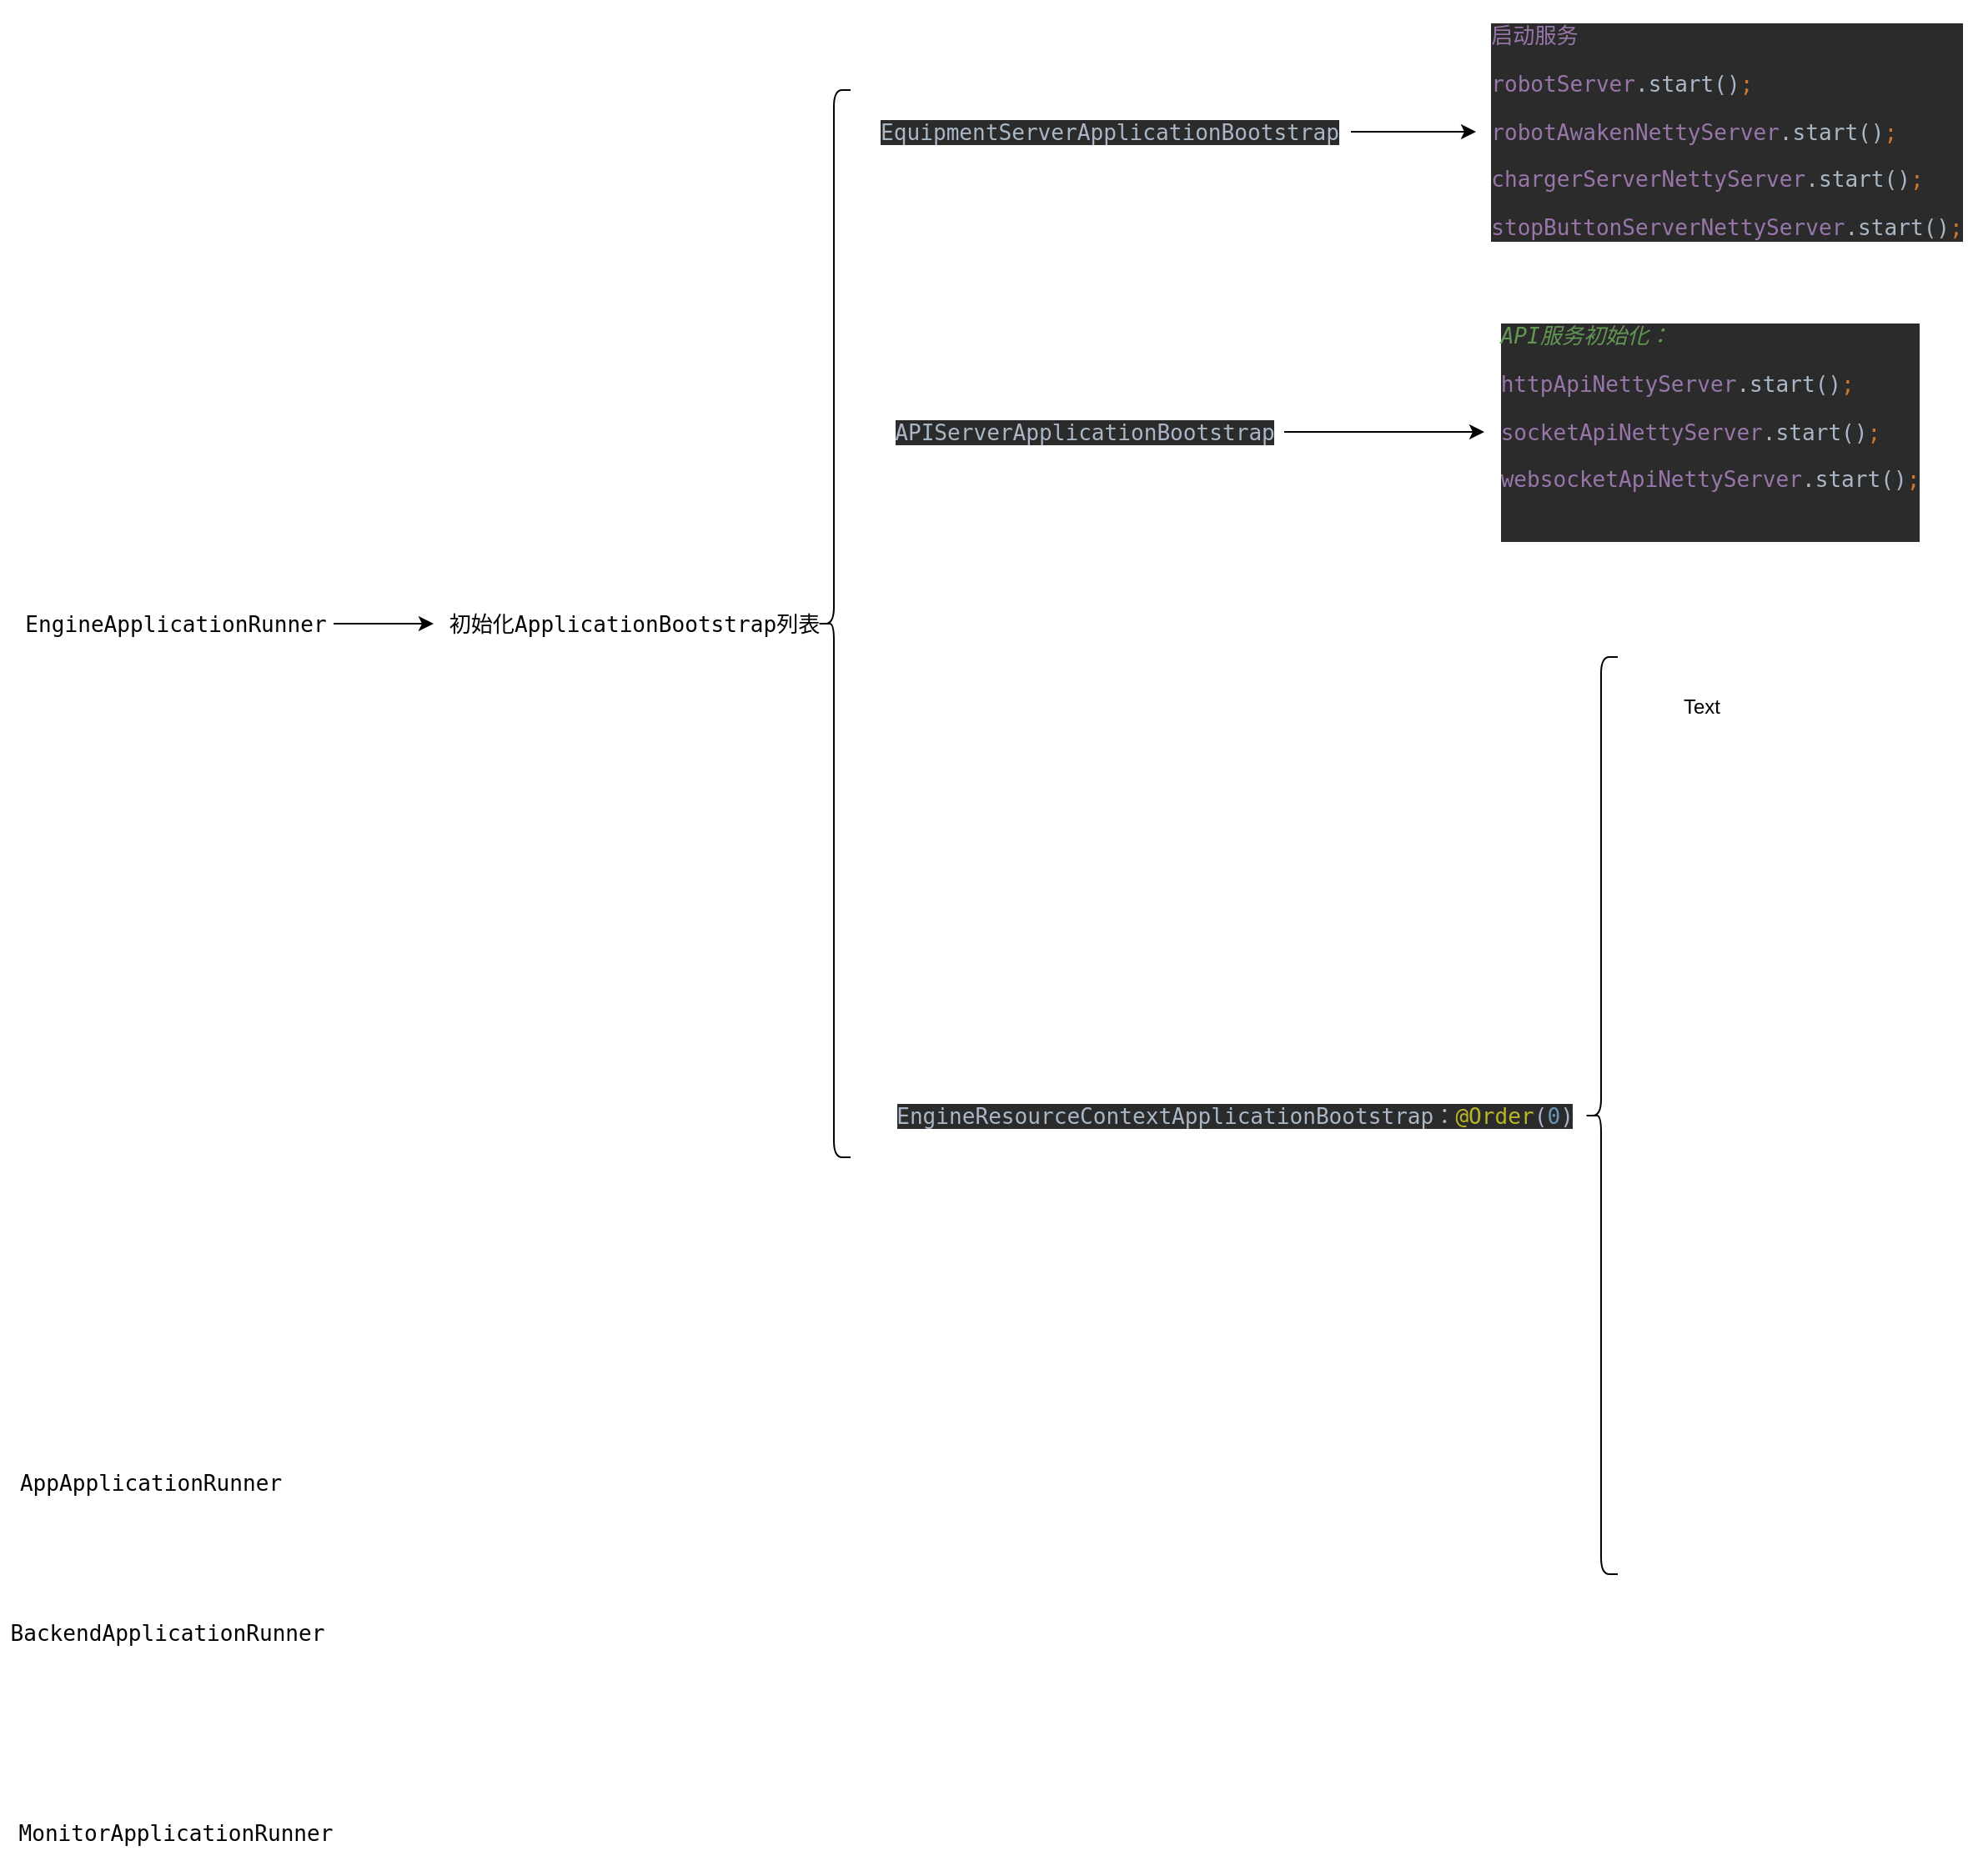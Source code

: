 <mxfile version="18.0.2" type="github">
  <diagram id="OLMWlwrW4MGCZe-kZoSg" name="Page-1">
    <mxGraphModel dx="944" dy="1789" grid="1" gridSize="10" guides="1" tooltips="1" connect="1" arrows="1" fold="1" page="1" pageScale="1" pageWidth="827" pageHeight="1169" math="0" shadow="0">
      <root>
        <mxCell id="0" />
        <mxCell id="1" parent="0" />
        <mxCell id="CVgzSgo_RLQxOmuJQFXY-9" value="" style="edgeStyle=orthogonalEdgeStyle;rounded=0;orthogonalLoop=1;jettySize=auto;html=1;fontColor=#000000;" parent="1" source="CVgzSgo_RLQxOmuJQFXY-4" target="CVgzSgo_RLQxOmuJQFXY-8" edge="1">
          <mxGeometry relative="1" as="geometry" />
        </mxCell>
        <mxCell id="CVgzSgo_RLQxOmuJQFXY-4" value="&lt;pre style=&quot;text-align: start; font-family: &amp;quot;JetBrains Mono&amp;quot;, monospace; font-size: 9.8pt;&quot;&gt;&lt;span style=&quot;background-color: rgb(255, 255, 255);&quot;&gt;EngineApplicationRunner&lt;/span&gt;&lt;/pre&gt;" style="text;html=1;align=center;verticalAlign=middle;resizable=0;points=[];autosize=1;strokeColor=none;fillColor=none;" parent="1" vertex="1">
          <mxGeometry x="110" y="185" width="190" height="50" as="geometry" />
        </mxCell>
        <mxCell id="CVgzSgo_RLQxOmuJQFXY-5" value="&lt;pre style=&quot;text-align: start; font-family: &amp;quot;JetBrains Mono&amp;quot;, monospace; font-size: 9.8pt;&quot;&gt;&lt;pre style=&quot;font-family: &amp;quot;JetBrains Mono&amp;quot;, monospace; font-size: 9.8pt;&quot;&gt;&lt;span style=&quot;background-color: rgb(255, 255, 255);&quot;&gt;AppApplicationRunner&lt;/span&gt;&lt;/pre&gt;&lt;/pre&gt;" style="text;html=1;align=center;verticalAlign=middle;resizable=0;points=[];autosize=1;strokeColor=none;fillColor=none;" parent="1" vertex="1">
          <mxGeometry x="105" y="700" width="170" height="50" as="geometry" />
        </mxCell>
        <mxCell id="CVgzSgo_RLQxOmuJQFXY-6" value="&lt;pre style=&quot;text-align: start; font-family: &amp;quot;JetBrains Mono&amp;quot;, monospace; font-size: 9.8pt;&quot;&gt;BackendApplicationRunner&lt;br&gt;&lt;/pre&gt;" style="text;html=1;align=center;verticalAlign=middle;resizable=0;points=[];autosize=1;strokeColor=none;fillColor=none;" parent="1" vertex="1">
          <mxGeometry x="100" y="790" width="200" height="50" as="geometry" />
        </mxCell>
        <mxCell id="CVgzSgo_RLQxOmuJQFXY-7" value="&lt;pre style=&quot;text-align: start; font-family: &amp;quot;JetBrains Mono&amp;quot;, monospace; font-size: 9.8pt;&quot;&gt;MonitorApplicationRunner&lt;br&gt;&lt;/pre&gt;" style="text;html=1;align=center;verticalAlign=middle;resizable=0;points=[];autosize=1;strokeColor=none;fillColor=none;" parent="1" vertex="1">
          <mxGeometry x="105" y="910" width="200" height="50" as="geometry" />
        </mxCell>
        <mxCell id="CVgzSgo_RLQxOmuJQFXY-8" value="&lt;pre style=&quot;text-align: start; font-family: &amp;quot;JetBrains Mono&amp;quot;, monospace; font-size: 9.8pt;&quot;&gt;&lt;pre style=&quot;font-family: &amp;quot;JetBrains Mono&amp;quot;, monospace; font-size: 9.8pt;&quot;&gt;&lt;span style=&quot;background-color: rgb(255, 255, 255);&quot;&gt;初始化&lt;span style=&quot;font-size: 9.8pt;&quot;&gt;ApplicationBootstrap列表&lt;/span&gt;&lt;/span&gt;&lt;/pre&gt;&lt;/pre&gt;" style="text;html=1;align=center;verticalAlign=middle;resizable=0;points=[];autosize=1;strokeColor=none;fillColor=none;fontColor=#000000;" parent="1" vertex="1">
          <mxGeometry x="360" y="185" width="240" height="50" as="geometry" />
        </mxCell>
        <mxCell id="CVgzSgo_RLQxOmuJQFXY-10" value="" style="shape=curlyBracket;whiteSpace=wrap;html=1;rounded=1;labelBackgroundColor=#FFFFFF;fontColor=#000000;" parent="1" vertex="1">
          <mxGeometry x="590" y="-110" width="20" height="640" as="geometry" />
        </mxCell>
        <mxCell id="CVgzSgo_RLQxOmuJQFXY-17" value="" style="edgeStyle=orthogonalEdgeStyle;rounded=0;orthogonalLoop=1;jettySize=auto;html=1;fontColor=#000000;" parent="1" source="CVgzSgo_RLQxOmuJQFXY-11" target="CVgzSgo_RLQxOmuJQFXY-16" edge="1">
          <mxGeometry relative="1" as="geometry" />
        </mxCell>
        <mxCell id="CVgzSgo_RLQxOmuJQFXY-11" value="&lt;pre style=&quot;text-align: start; background-color: rgb(43, 43, 43); color: rgb(169, 183, 198); font-family: &amp;quot;JetBrains Mono&amp;quot;, monospace; font-size: 9.8pt;&quot;&gt;EquipmentServerApplicationBootstrap&lt;/pre&gt;" style="text;html=1;align=center;verticalAlign=middle;resizable=0;points=[];autosize=1;strokeColor=none;fillColor=none;fontColor=#000000;" parent="1" vertex="1">
          <mxGeometry x="620" y="-110" width="290" height="50" as="geometry" />
        </mxCell>
        <mxCell id="CVgzSgo_RLQxOmuJQFXY-12" value="&lt;pre style=&quot;text-align: start; background-color: rgb(43, 43, 43); color: rgb(169, 183, 198); font-family: &amp;quot;JetBrains Mono&amp;quot;, monospace; font-size: 9.8pt;&quot;&gt;EngineResourceContextApplicationBootstrap：&lt;span style=&quot;font-size: 9.8pt; color: rgb(187, 181, 41);&quot;&gt;@Order&lt;/span&gt;&lt;span style=&quot;font-size: 9.8pt;&quot;&gt;(&lt;/span&gt;&lt;span style=&quot;font-size: 9.8pt; color: rgb(104, 151, 187);&quot;&gt;0&lt;/span&gt;&lt;span style=&quot;font-size: 9.8pt;&quot;&gt;)&lt;/span&gt;&lt;/pre&gt;" style="text;html=1;align=center;verticalAlign=middle;resizable=0;points=[];autosize=1;strokeColor=none;fillColor=none;fontColor=#000000;" parent="1" vertex="1">
          <mxGeometry x="630" y="480" width="420" height="50" as="geometry" />
        </mxCell>
        <mxCell id="CVgzSgo_RLQxOmuJQFXY-15" value="" style="edgeStyle=orthogonalEdgeStyle;rounded=0;orthogonalLoop=1;jettySize=auto;html=1;fontColor=#000000;" parent="1" source="CVgzSgo_RLQxOmuJQFXY-13" target="CVgzSgo_RLQxOmuJQFXY-14" edge="1">
          <mxGeometry relative="1" as="geometry" />
        </mxCell>
        <mxCell id="CVgzSgo_RLQxOmuJQFXY-13" value="&lt;pre style=&quot;text-align: start; background-color: rgb(43, 43, 43); color: rgb(169, 183, 198); font-family: &amp;quot;JetBrains Mono&amp;quot;, monospace; font-size: 9.8pt;&quot;&gt;APIServerApplicationBootstrap&lt;/pre&gt;" style="text;html=1;align=center;verticalAlign=middle;resizable=0;points=[];autosize=1;strokeColor=none;fillColor=none;fontColor=#000000;" parent="1" vertex="1">
          <mxGeometry x="630" y="70" width="240" height="50" as="geometry" />
        </mxCell>
        <mxCell id="CVgzSgo_RLQxOmuJQFXY-14" value="&lt;pre style=&quot;text-align: start; background-color: rgb(43, 43, 43); color: rgb(169, 183, 198); font-family: &amp;quot;JetBrains Mono&amp;quot;, monospace; font-size: 9.8pt;&quot;&gt;&lt;pre style=&quot;font-family: &amp;quot;JetBrains Mono&amp;quot;, monospace; font-size: 9.8pt;&quot;&gt;&lt;span style=&quot;color: rgb(98, 151, 85); font-style: italic;&quot;&gt;API服务初始化：&lt;/span&gt;&lt;/pre&gt;&lt;pre style=&quot;font-family: &amp;quot;JetBrains Mono&amp;quot;, monospace; font-size: 9.8pt;&quot;&gt;&lt;span style=&quot;font-size: 9.8pt; color: rgb(152, 118, 170);&quot;&gt;httpApiNettyServer&lt;/span&gt;&lt;span style=&quot;font-size: 9.8pt;&quot;&gt;.start()&lt;/span&gt;&lt;span style=&quot;font-size: 9.8pt; color: rgb(204, 120, 50);&quot;&gt;;&lt;/span&gt;&lt;/pre&gt;&lt;pre style=&quot;font-family: &amp;quot;JetBrains Mono&amp;quot;, monospace; font-size: 9.8pt;&quot;&gt;&lt;span style=&quot;font-size: 9.8pt; color: rgb(152, 118, 170);&quot;&gt;socketApiNettyServer&lt;/span&gt;&lt;span style=&quot;font-size: 9.8pt;&quot;&gt;.start()&lt;/span&gt;&lt;span style=&quot;font-size: 9.8pt; color: rgb(204, 120, 50);&quot;&gt;;&lt;/span&gt;&lt;/pre&gt;&lt;pre style=&quot;font-family: &amp;quot;JetBrains Mono&amp;quot;, monospace; font-size: 9.8pt;&quot;&gt;&lt;span style=&quot;color: rgb(152, 118, 170);&quot;&gt;websocketApiNettyServer&lt;/span&gt;.start()&lt;span style=&quot;color: rgb(204, 120, 50);&quot;&gt;;&lt;/span&gt;&lt;/pre&gt;&lt;pre style=&quot;font-family: &amp;quot;JetBrains Mono&amp;quot;, monospace; font-size: 9.8pt;&quot;&gt;&lt;br&gt;&lt;/pre&gt;&lt;/pre&gt;" style="text;html=1;align=center;verticalAlign=middle;resizable=0;points=[];autosize=1;strokeColor=none;fillColor=none;fontColor=#000000;" parent="1" vertex="1">
          <mxGeometry x="990" y="20" width="270" height="150" as="geometry" />
        </mxCell>
        <mxCell id="CVgzSgo_RLQxOmuJQFXY-16" value="&lt;pre style=&quot;text-align: start; background-color: rgb(43, 43, 43); color: rgb(169, 183, 198); font-family: &amp;quot;JetBrains Mono&amp;quot;, monospace; font-size: 9.8pt;&quot;&gt;&lt;pre style=&quot;font-family: &amp;quot;JetBrains Mono&amp;quot;, monospace; font-size: 9.8pt;&quot;&gt;&lt;span style=&quot;color: rgb(152, 118, 170);&quot;&gt;启动服务&lt;/span&gt;&lt;/pre&gt;&lt;pre style=&quot;font-family: &amp;quot;JetBrains Mono&amp;quot;, monospace; font-size: 9.8pt;&quot;&gt;&lt;span style=&quot;color: rgb(152, 118, 170);&quot;&gt;robotServer&lt;/span&gt;.start()&lt;span style=&quot;color: rgb(204, 120, 50);&quot;&gt;;&lt;/span&gt;&lt;/pre&gt;&lt;pre style=&quot;font-family: &amp;quot;JetBrains Mono&amp;quot;, monospace; font-size: 9.8pt;&quot;&gt;&lt;span style=&quot;color: rgb(152, 118, 170);&quot;&gt;robotAwakenNettyServer&lt;/span&gt;.start()&lt;span style=&quot;color: rgb(204, 120, 50);&quot;&gt;;&lt;/span&gt;&lt;/pre&gt;&lt;pre style=&quot;font-family: &amp;quot;JetBrains Mono&amp;quot;, monospace; font-size: 9.8pt;&quot;&gt;&lt;span style=&quot;color: rgb(152, 118, 170);&quot;&gt;chargerServerNettyServer&lt;/span&gt;.start()&lt;span style=&quot;color: rgb(204, 120, 50);&quot;&gt;;&lt;/span&gt;&lt;/pre&gt;&lt;pre style=&quot;font-family: &amp;quot;JetBrains Mono&amp;quot;, monospace; font-size: 9.8pt;&quot;&gt;&lt;span style=&quot;color: rgb(152, 118, 170);&quot;&gt;stopButtonServerNettyServer&lt;/span&gt;.start()&lt;span style=&quot;color: rgb(204, 120, 50);&quot;&gt;;&lt;/span&gt;&lt;/pre&gt;&lt;/pre&gt;" style="text;html=1;align=center;verticalAlign=middle;resizable=0;points=[];autosize=1;strokeColor=none;fillColor=none;fontColor=#000000;" parent="1" vertex="1">
          <mxGeometry x="985" y="-160" width="300" height="150" as="geometry" />
        </mxCell>
        <mxCell id="CVgzSgo_RLQxOmuJQFXY-20" value="" style="shape=curlyBracket;whiteSpace=wrap;html=1;rounded=1;labelBackgroundColor=#FFFFFF;fontColor=#000000;size=0.5;" parent="1" vertex="1">
          <mxGeometry x="1050" y="230" width="20" height="550" as="geometry" />
        </mxCell>
        <mxCell id="dCXnAdBvSb_dh4sdJ40b-1" value="Text" style="text;html=1;align=center;verticalAlign=middle;resizable=0;points=[];autosize=1;strokeColor=none;fillColor=none;" vertex="1" parent="1">
          <mxGeometry x="1100" y="250" width="40" height="20" as="geometry" />
        </mxCell>
      </root>
    </mxGraphModel>
  </diagram>
</mxfile>
